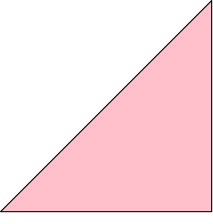 <?xml version="1.0"?>
<!DOCTYPE ipe SYSTEM "ipe.dtd">
<ipe version="70005" creator="Ipe 7.1.4">
<info created="D:20160224082547" modified="D:20160224082547"/>
<ipestyle name="basic">
<symbol name="arrow/arc(spx)">
<path stroke="sym-stroke" fill="sym-stroke" pen="sym-pen">
0 0 m
-1 0.333 l
-1 -0.333 l
h
</path>
</symbol>
<symbol name="arrow/farc(spx)">
<path stroke="sym-stroke" fill="white" pen="sym-pen">
0 0 m
-1 0.333 l
-1 -0.333 l
h
</path>
</symbol>
<symbol name="mark/circle(sx)" transformations="translations">
<path fill="sym-stroke">
0.6 0 0 0.6 0 0 e
0.4 0 0 0.4 0 0 e
</path>
</symbol>
<symbol name="mark/disk(sx)" transformations="translations">
<path fill="sym-stroke">
0.6 0 0 0.6 0 0 e
</path>
</symbol>
<symbol name="mark/fdisk(sfx)" transformations="translations">
<group>
<path fill="sym-fill">
0.5 0 0 0.5 0 0 e
</path>
<path fill="sym-stroke" fillrule="eofill">
0.6 0 0 0.6 0 0 e
0.4 0 0 0.4 0 0 e
</path>
</group>
</symbol>
<symbol name="mark/box(sx)" transformations="translations">
<path fill="sym-stroke" fillrule="eofill">
-0.6 -0.6 m
0.6 -0.6 l
0.6 0.6 l
-0.6 0.6 l
h
-0.4 -0.4 m
0.4 -0.4 l
0.4 0.4 l
-0.4 0.4 l
h
</path>
</symbol>
<symbol name="mark/square(sx)" transformations="translations">
<path fill="sym-stroke">
-0.6 -0.6 m
0.6 -0.6 l
0.6 0.6 l
-0.6 0.6 l
h
</path>
</symbol>
<symbol name="mark/fsquare(sfx)" transformations="translations">
<group>
<path fill="sym-fill">
-0.5 -0.5 m
0.5 -0.5 l
0.5 0.5 l
-0.5 0.5 l
h
</path>
<path fill="sym-stroke" fillrule="eofill">
-0.6 -0.6 m
0.6 -0.6 l
0.6 0.6 l
-0.6 0.6 l
h
-0.4 -0.4 m
0.4 -0.4 l
0.4 0.4 l
-0.4 0.4 l
h
</path>
</group>
</symbol>
<symbol name="mark/cross(sx)" transformations="translations">
<group>
<path fill="sym-stroke">
-0.43 -0.57 m
0.57 0.43 l
0.43 0.57 l
-0.57 -0.43 l
h
</path>
<path fill="sym-stroke">
-0.43 0.57 m
0.57 -0.43 l
0.43 -0.57 l
-0.57 0.43 l
h
</path>
</group>
</symbol>
<symbol name="arrow/fnormal(spx)">
<path stroke="sym-stroke" fill="white" pen="sym-pen">
0 0 m
-1 0.333 l
-1 -0.333 l
h
</path>
</symbol>
<symbol name="arrow/pointed(spx)">
<path stroke="sym-stroke" fill="sym-stroke" pen="sym-pen">
0 0 m
-1 0.333 l
-0.8 0 l
-1 -0.333 l
h
</path>
</symbol>
<symbol name="arrow/fpointed(spx)">
<path stroke="sym-stroke" fill="white" pen="sym-pen">
0 0 m
-1 0.333 l
-0.8 0 l
-1 -0.333 l
h
</path>
</symbol>
<symbol name="arrow/linear(spx)">
<path stroke="sym-stroke" pen="sym-pen">
-1 0.333 m
0 0 l
-1 -0.333 l
</path>
</symbol>
<symbol name="arrow/fdouble(spx)">
<path stroke="sym-stroke" fill="white" pen="sym-pen">
0 0 m
-1 0.333 l
-1 -0.333 l
h
-1 0 m
-2 0.333 l
-2 -0.333 l
h
</path>
</symbol>
<symbol name="arrow/double(spx)">
<path stroke="sym-stroke" fill="sym-stroke" pen="sym-pen">
0 0 m
-1 0.333 l
-1 -0.333 l
h
-1 0 m
-2 0.333 l
-2 -0.333 l
h
</path>
</symbol>
<pen name="heavier" value="0.8"/>
<pen name="fat" value="1.2"/>
<pen name="ultrafat" value="2"/>
<symbolsize name="large" value="5"/>
<symbolsize name="small" value="2"/>
<symbolsize name="tiny" value="1.1"/>
<arrowsize name="large" value="10"/>
<arrowsize name="small" value="5"/>
<arrowsize name="tiny" value="3"/>
<color name="red" value="1 0 0"/>
<color name="green" value="0 1 0"/>
<color name="blue" value="0 0 1"/>
<color name="yellow" value="1 1 0"/>
<color name="orange" value="1 0.647 0"/>
<color name="gold" value="1 0.843 0"/>
<color name="purple" value="0.627 0.125 0.941"/>
<color name="gray" value="0.745"/>
<color name="brown" value="0.647 0.165 0.165"/>
<color name="navy" value="0 0 0.502"/>
<color name="pink" value="1 0.753 0.796"/>
<color name="seagreen" value="0.18 0.545 0.341"/>
<color name="turquoise" value="0.251 0.878 0.816"/>
<color name="violet" value="0.933 0.51 0.933"/>
<color name="darkblue" value="0 0 0.545"/>
<color name="darkcyan" value="0 0.545 0.545"/>
<color name="darkgray" value="0.663"/>
<color name="darkgreen" value="0 0.392 0"/>
<color name="darkmagenta" value="0.545 0 0.545"/>
<color name="darkorange" value="1 0.549 0"/>
<color name="darkred" value="0.545 0 0"/>
<color name="lightblue" value="0.678 0.847 0.902"/>
<color name="lightcyan" value="0.878 1 1"/>
<color name="lightgray" value="0.827"/>
<color name="lightgreen" value="0.565 0.933 0.565"/>
<color name="lightyellow" value="1 1 0.878"/>
<dashstyle name="dashed" value="[4] 0"/>
<dashstyle name="dotted" value="[1 3] 0"/>
<dashstyle name="dash dotted" value="[4 2 1 2] 0"/>
<dashstyle name="dash dot dotted" value="[4 2 1 2 1 2] 0"/>
<textsize name="large" value="\large"/>
<textsize name="Large" value="\Large"/>
<textsize name="LARGE" value="\LARGE"/>
<textsize name="huge" value="\huge"/>
<textsize name="Huge" value="\Huge"/>
<textsize name="small" value="\small"/>
<textsize name="footnote" value="\footnotesize"/>
<textsize name="tiny" value="\tiny"/>
<textstyle name="center" begin="\begin{center}" end="\end{center}"/>
<textstyle name="itemize" begin="\begin{itemize}" end="\end{itemize}"/>
<textstyle name="item" begin="\begin{itemize}\item{}" end="\end{itemize}"/>
<gridsize name="4 pts" value="4"/>
<gridsize name="8 pts (~3 mm)" value="8"/>
<gridsize name="16 pts (~6 mm)" value="16"/>
<gridsize name="32 pts (~12 mm)" value="32"/>
<gridsize name="10 pts (~3.5 mm)" value="10"/>
<gridsize name="20 pts (~7 mm)" value="20"/>
<gridsize name="14 pts (~5 mm)" value="14"/>
<gridsize name="28 pts (~10 mm)" value="28"/>
<gridsize name="56 pts (~20 mm)" value="56"/>
<anglesize name="90 deg" value="90"/>
<anglesize name="60 deg" value="60"/>
<anglesize name="45 deg" value="45"/>
<anglesize name="30 deg" value="30"/>
<anglesize name="22.5 deg" value="22.5"/>
<tiling name="falling" angle="-60" step="4" width="1"/>
<tiling name="rising" angle="30" step="4" width="1"/>
</ipestyle>
<page>
<layer name="alpha"/>
<layer name="beta"/>
<layer name="gamma"/>
<layer name="delta"/>
<layer name="epsilon"/>
<layer name="zeta"/>
<layer name="eta"/>
<view layers="alpha" active="alpha"/>
<view layers="alpha beta" active="beta"/>
<view layers="alpha beta gamma" active="gamma"/>
<view layers="alpha beta gamma delta" active="delta"/>
<view layers="alpha beta gamma delta epsilon" active="epsilon"/>
<view layers="alpha beta gamma delta epsilon zeta" active="zeta"/>
<view layers="alpha beta gamma delta epsilon zeta eta" active="eta"/>
<path layer="alpha" matrix="0 -1 -1 -0 1130 1130" stroke="black" fill="pink">
444 760 m
368 684 l
444 684 l
h
</path>
<use layer="beta" matrix="0 -1 -1 -0 1130 1130" name="mark/disk(sx)" pos="440 752" size="normal" stroke="black"/>
<use matrix="0 -1 -1 -0 1130 1130" name="mark/disk(sx)" pos="432 744" size="normal" stroke="black"/>
<use matrix="0 -1 -1 -0 1130 1130" name="mark/disk(sx)" pos="424 736" size="normal" stroke="black"/>
<path matrix="0 -1 -1 -0 1130 1130" stroke="black">
440 760 m
440 752 l
448 752 l
</path>
<path matrix="0 -1 -1 -0 1130 1130" stroke="black">
432 752 m
432 744 l
448 744 l
</path>
<path matrix="0 -1 -1 -0 1130 1130" stroke="black">
424 744 m
424 736 l
448 736 l
</path>
<use layer="gamma" matrix="0 -1 -1 -0 1130 1130" name="mark/disk(sx)" pos="440 728" size="normal" stroke="black"/>
<use matrix="0 -1 -1 -0 1130 1130" name="mark/disk(sx)" pos="432 720" size="normal" stroke="black"/>
<use matrix="0 -1 -1 -0 1130 1130" name="mark/disk(sx)" pos="424 712" size="normal" stroke="black"/>
<path matrix="0 -1 -1 -0 1130 1130" stroke="black">
424 744 m
424 712 l
448 712 l
</path>
<path matrix="0 -1 -1 -0 1130 1130" stroke="black">
432 752 m
432 720 l
448 720 l
</path>
<path matrix="0 -1 -1 -0 1130 1130" stroke="black">
440 760 m
440 728 l
448 728 l
</path>
<use layer="delta" matrix="0 -1 -1 -0 1130 1130" name="mark/disk(sx)" pos="416 728" size="normal" stroke="black"/>
<use matrix="0 -1 -1 -0 1130 1130" name="mark/disk(sx)" pos="408 720" size="normal" stroke="black"/>
<use matrix="0 -1 -1 -0 1130 1130" name="mark/disk(sx)" pos="400 712" size="normal" stroke="black"/>
<path matrix="0 -1 -1 -0 1130 1130" stroke="black">
416 736 m
416 728 l
448 728 l
</path>
<path matrix="0 -1 -1 -0 1130 1130" stroke="black">
408 728 m
408 720 l
448 720 l
</path>
<path matrix="0 -1 -1 -0 1130 1130" stroke="black">
400 720 m
400 712 l
448 712 l
</path>
<use layer="epsilon" matrix="0 -1 -1 -0 1130 1130" name="mark/disk(sx)" pos="440 704" size="normal" stroke="black"/>
<use matrix="0 -1 -1 -0 1130 1130" name="mark/disk(sx)" pos="432 696" size="normal" stroke="black"/>
<use matrix="0 -1 -1 -0 1130 1130" name="mark/disk(sx)" pos="424 688" size="normal" stroke="black"/>
<path matrix="0 -1 -1 -0 1130 1130" stroke="black">
440 760 m
440 704 l
448 704 l
</path>
<path matrix="0 -1 -1 -0 1130 1130" stroke="black">
432 752 m
432 696 l
448 696 l
</path>
<path matrix="0 -1 -1 -0 1130 1130" stroke="black">
424 744 m
424 688 l
448 688 l
</path>
<use layer="zeta" matrix="0 -1 -1 -0 1130 1130" name="mark/disk(sx)" pos="416 704" size="normal" stroke="black"/>
<use matrix="0 -1 -1 -0 1130 1130" name="mark/disk(sx)" pos="408 696" size="normal" stroke="black"/>
<use matrix="0 -1 -1 -0 1130 1130" name="mark/disk(sx)" pos="400 688" size="normal" stroke="black"/>
<path matrix="0 -1 -1 -0 1130 1130" stroke="black">
416 736 m
416 704 l
448 704 l
</path>
<path matrix="0 -1 -1 -0 1130 1130" stroke="black">
408 728 m
408 696 l
448 696 l
</path>
<path matrix="0 -1 -1 -0 1130 1130" stroke="black">
400 720 m
400 688 l
448 688 l
</path>
<use layer="eta" matrix="0 -1 -1 -0 1130 1130" name="mark/disk(sx)" pos="392 704" size="normal" stroke="black"/>
<use matrix="0 -1 -1 -0 1130 1130" name="mark/disk(sx)" pos="384 696" size="normal" stroke="black"/>
<use matrix="0 -1 -1 -0 1130 1130" name="mark/disk(sx)" pos="376 688" size="normal" stroke="black"/>
<path matrix="0 -1 -1 -0 1130 1130" stroke="black">
392 712 m
392 704 l
448 704 l
</path>
<path matrix="0 -1 -1 -0 1130 1130" stroke="black">
384 704 m
384 696 l
448 696 l
</path>
<path matrix="0 -1 -1 -0 1130 1130" stroke="black">
376 696 m
376 688 l
448 688 l
</path>
</page>
</ipe>
